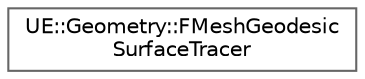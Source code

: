 digraph "Graphical Class Hierarchy"
{
 // INTERACTIVE_SVG=YES
 // LATEX_PDF_SIZE
  bgcolor="transparent";
  edge [fontname=Helvetica,fontsize=10,labelfontname=Helvetica,labelfontsize=10];
  node [fontname=Helvetica,fontsize=10,shape=box,height=0.2,width=0.4];
  rankdir="LR";
  Node0 [id="Node000000",label="UE::Geometry::FMeshGeodesic\lSurfaceTracer",height=0.2,width=0.4,color="grey40", fillcolor="white", style="filled",URL="$db/d20/classUE_1_1Geometry_1_1FMeshGeodesicSurfaceTracer.html",tooltip="Class that, given a starting location and direction, traces a geodesic path along a mesh."];
}
